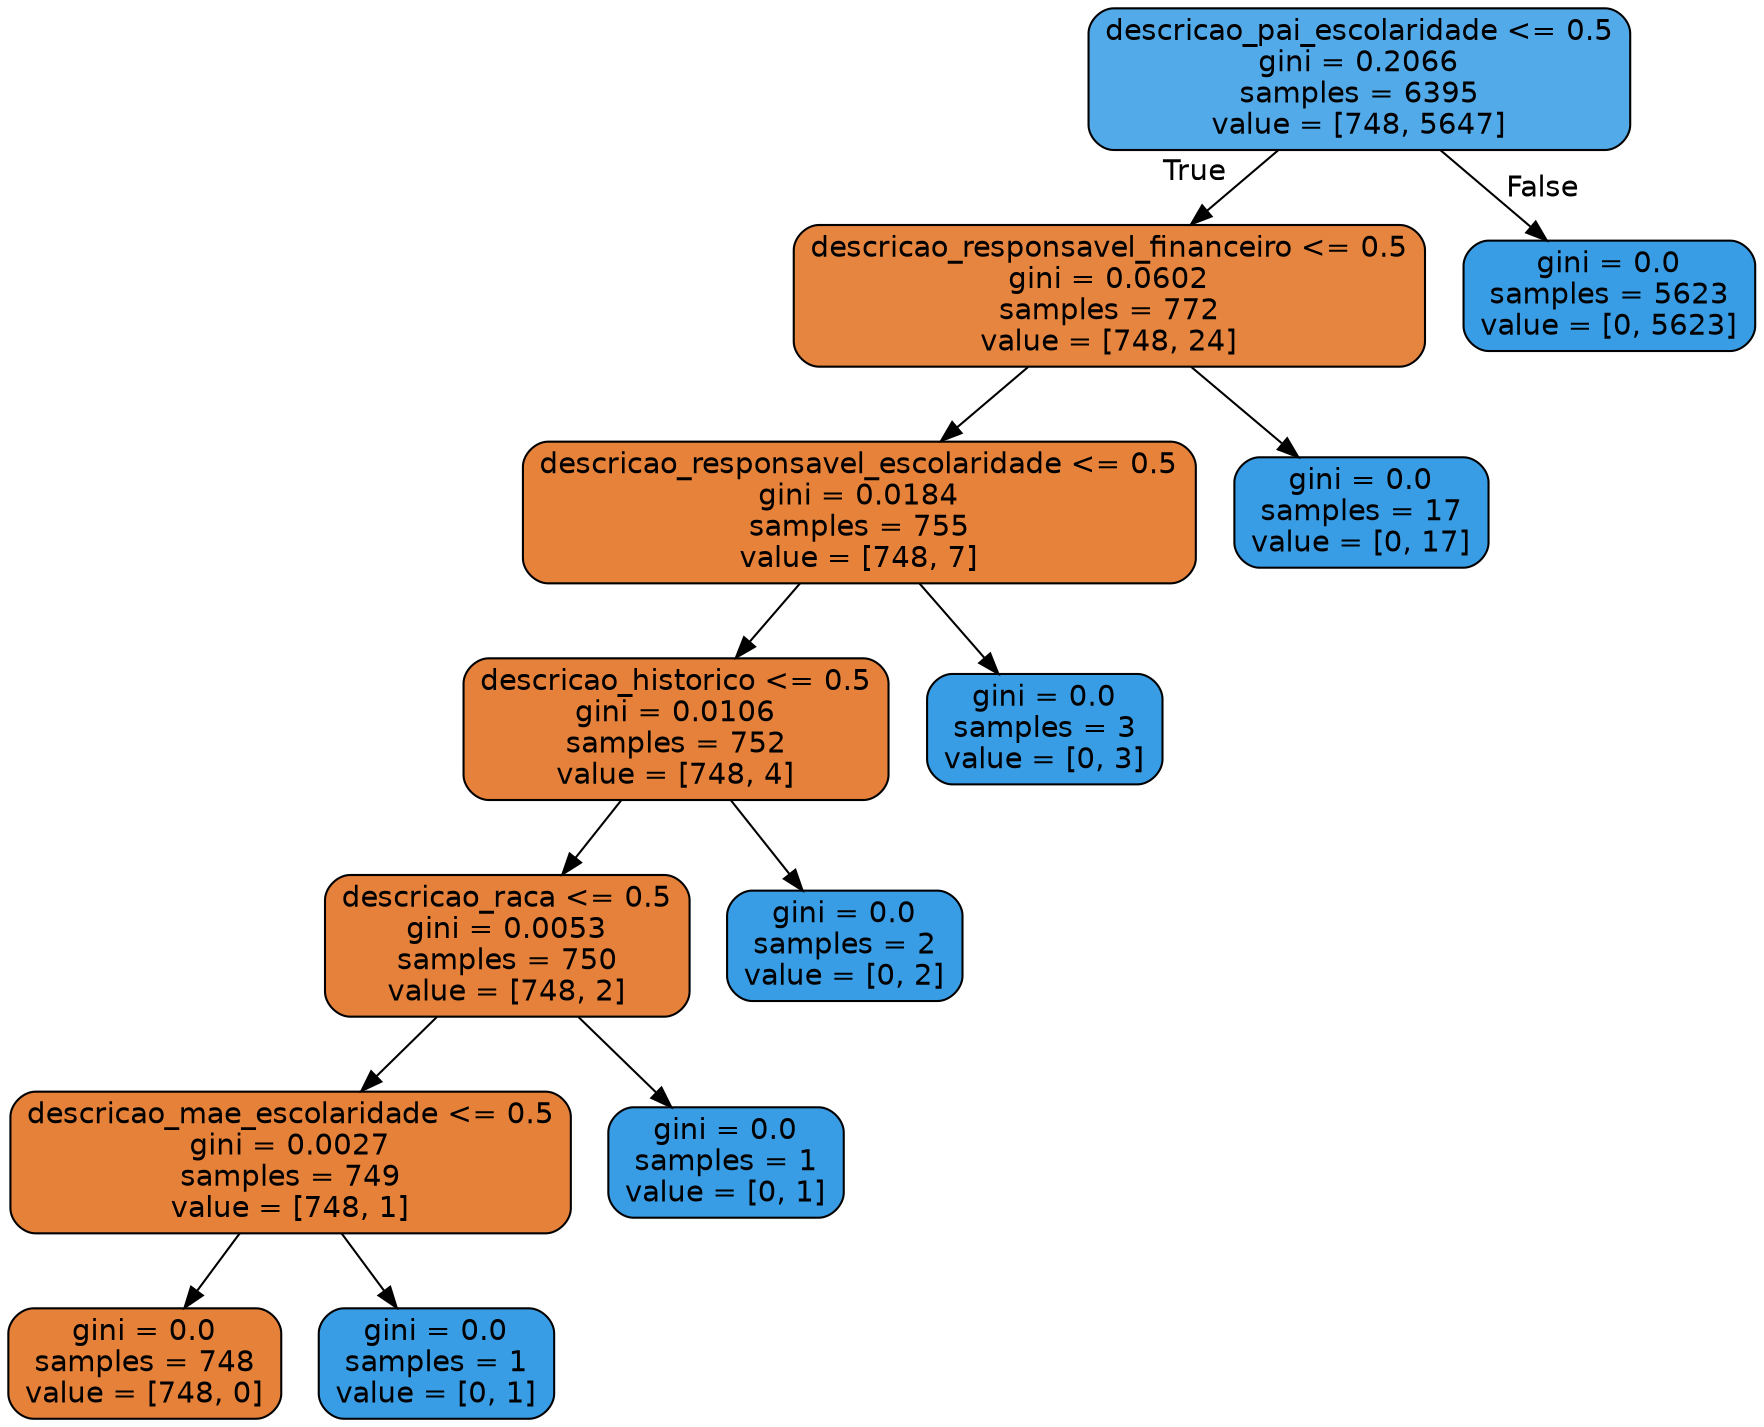 digraph Tree {
node [shape=box, style="filled, rounded", color="black", fontname=helvetica] ;
edge [fontname=helvetica] ;
0 [label="descricao_pai_escolaridade <= 0.5\ngini = 0.2066\nsamples = 6395\nvalue = [748, 5647]", fillcolor="#399de5dd"] ;
1 [label="descricao_responsavel_financeiro <= 0.5\ngini = 0.0602\nsamples = 772\nvalue = [748, 24]", fillcolor="#e58139f7"] ;
0 -> 1 [labeldistance=2.5, labelangle=45, headlabel="True"] ;
2 [label="descricao_responsavel_escolaridade <= 0.5\ngini = 0.0184\nsamples = 755\nvalue = [748, 7]", fillcolor="#e58139fd"] ;
1 -> 2 ;
3 [label="descricao_historico <= 0.5\ngini = 0.0106\nsamples = 752\nvalue = [748, 4]", fillcolor="#e58139fe"] ;
2 -> 3 ;
4 [label="descricao_raca <= 0.5\ngini = 0.0053\nsamples = 750\nvalue = [748, 2]", fillcolor="#e58139fe"] ;
3 -> 4 ;
5 [label="descricao_mae_escolaridade <= 0.5\ngini = 0.0027\nsamples = 749\nvalue = [748, 1]", fillcolor="#e58139ff"] ;
4 -> 5 ;
6 [label="gini = 0.0\nsamples = 748\nvalue = [748, 0]", fillcolor="#e58139ff"] ;
5 -> 6 ;
7 [label="gini = 0.0\nsamples = 1\nvalue = [0, 1]", fillcolor="#399de5ff"] ;
5 -> 7 ;
8 [label="gini = 0.0\nsamples = 1\nvalue = [0, 1]", fillcolor="#399de5ff"] ;
4 -> 8 ;
9 [label="gini = 0.0\nsamples = 2\nvalue = [0, 2]", fillcolor="#399de5ff"] ;
3 -> 9 ;
10 [label="gini = 0.0\nsamples = 3\nvalue = [0, 3]", fillcolor="#399de5ff"] ;
2 -> 10 ;
11 [label="gini = 0.0\nsamples = 17\nvalue = [0, 17]", fillcolor="#399de5ff"] ;
1 -> 11 ;
12 [label="gini = 0.0\nsamples = 5623\nvalue = [0, 5623]", fillcolor="#399de5ff"] ;
0 -> 12 [labeldistance=2.5, labelangle=-45, headlabel="False"] ;
}